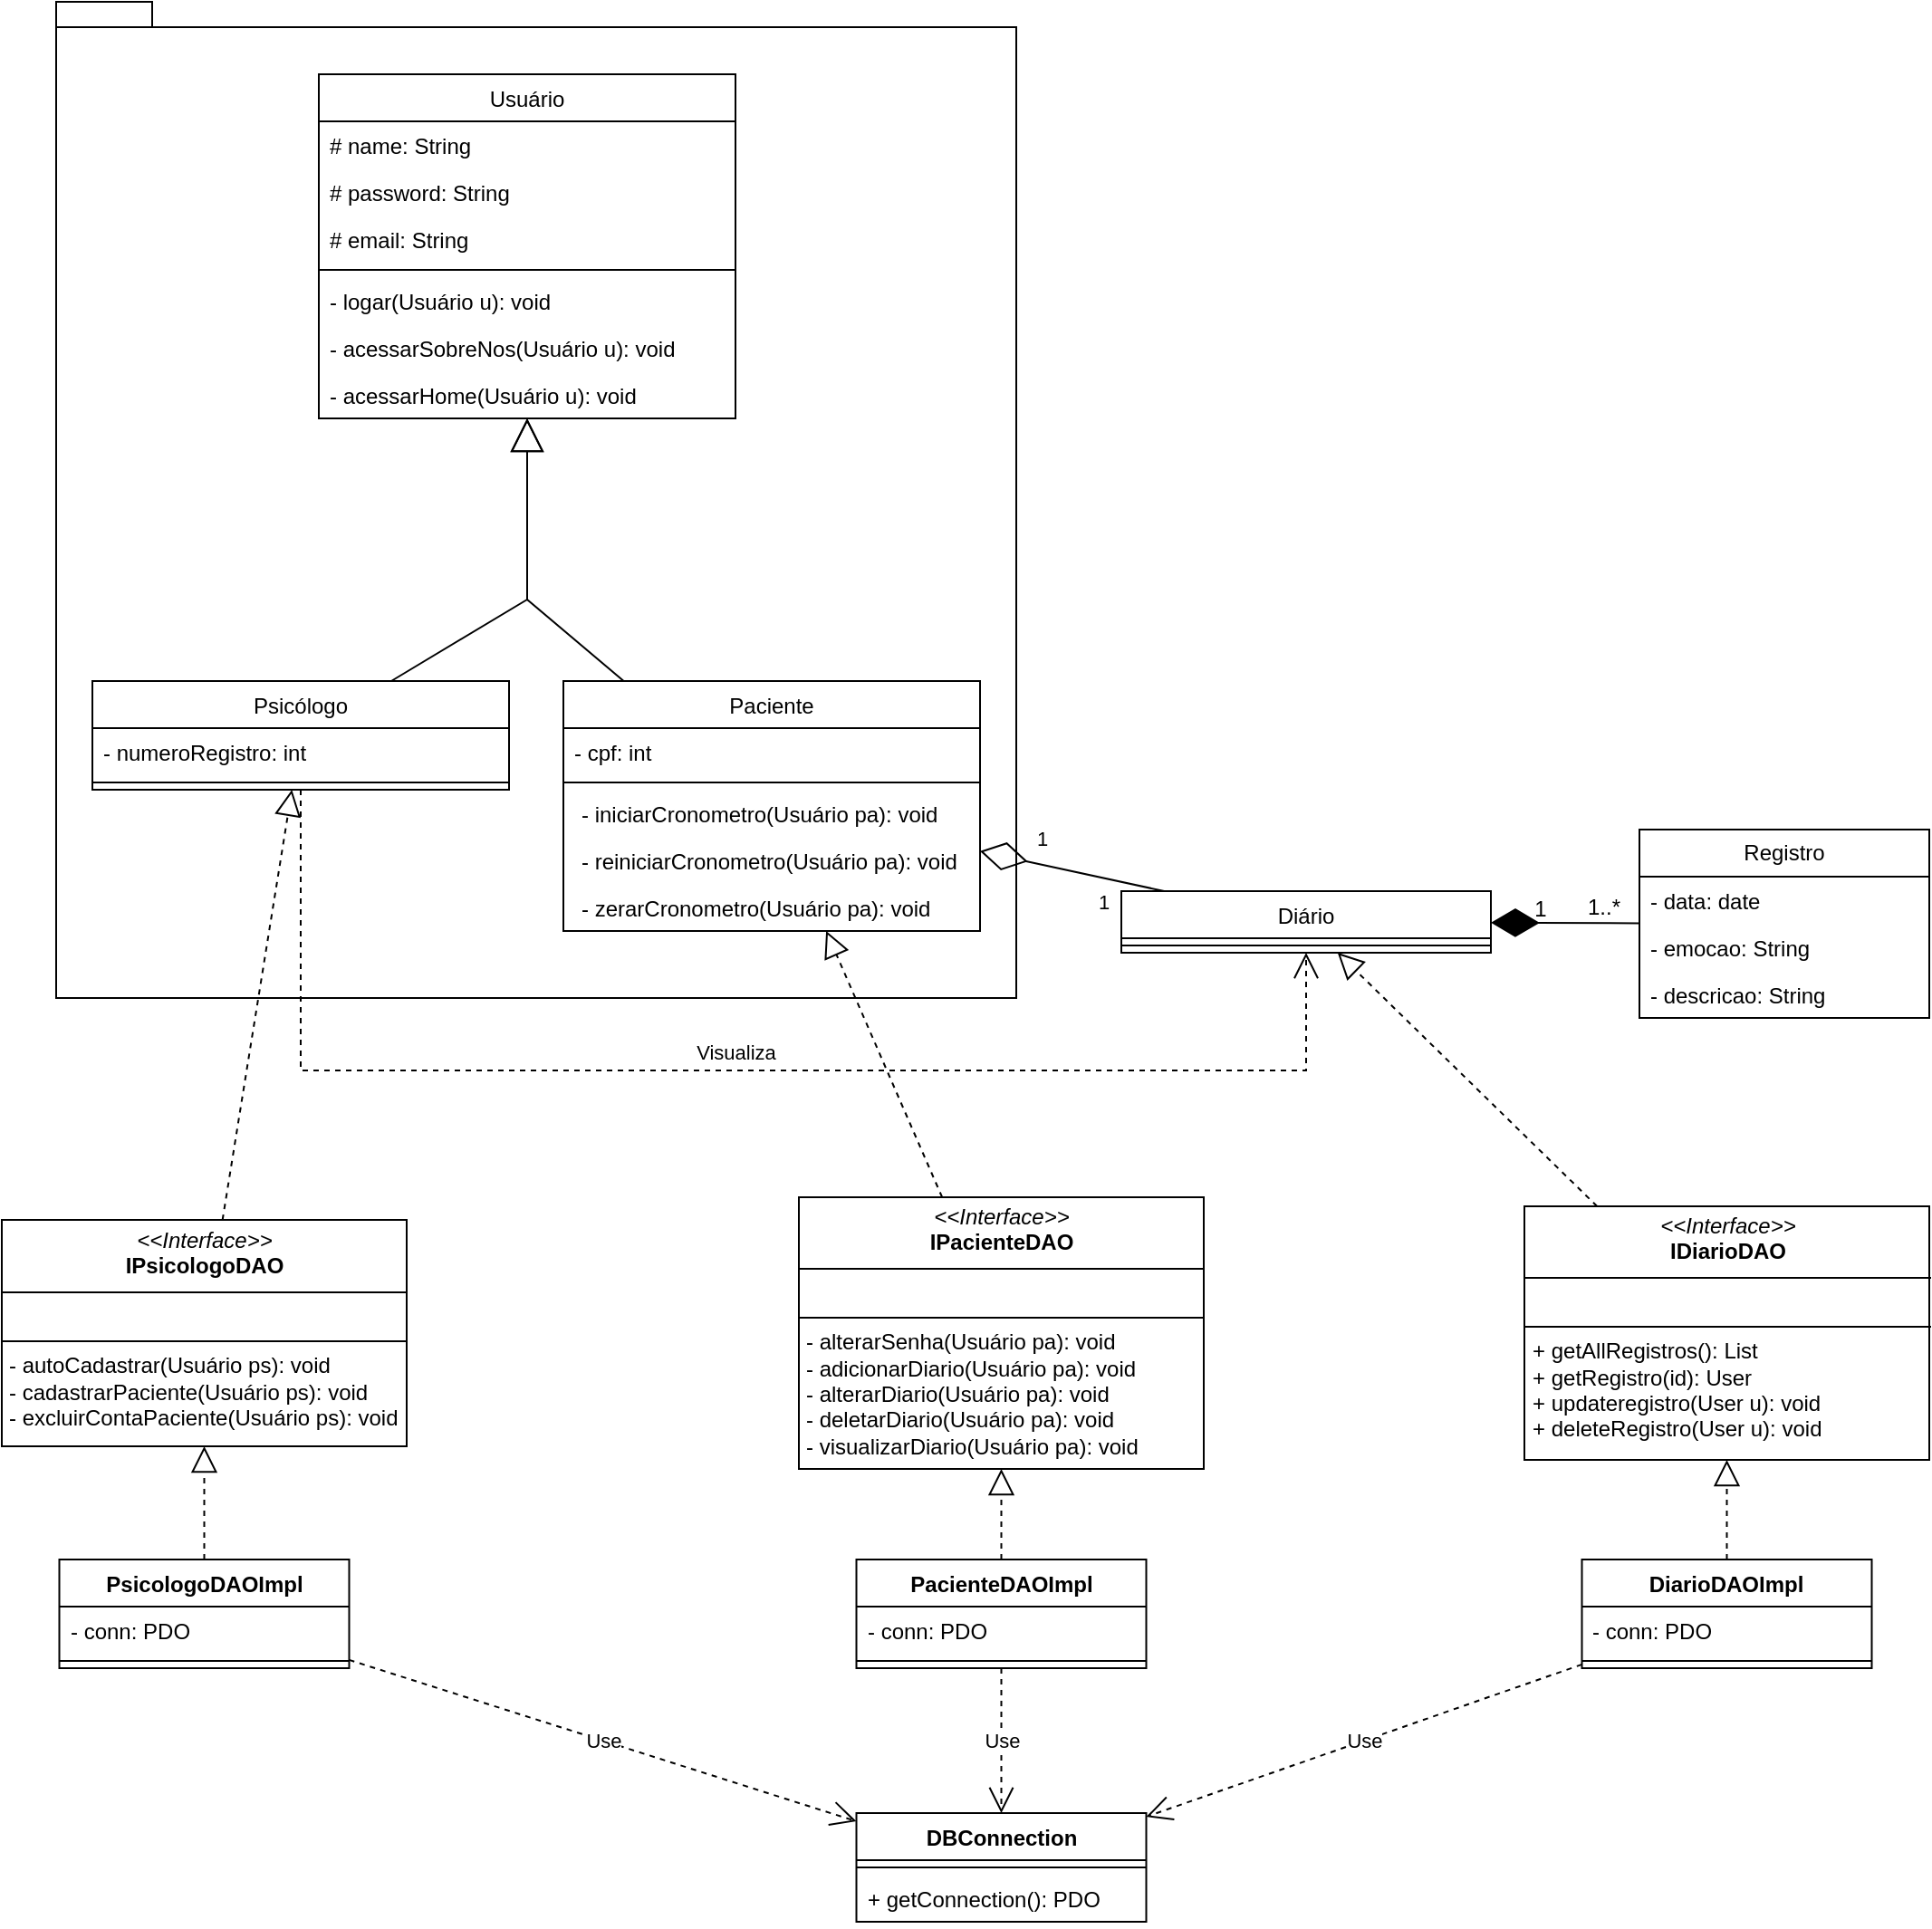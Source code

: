 <mxfile version="24.6.4" type="github">
  <diagram name="Página-1" id="_Aw1nPuLecOlaeks3R-N">
    <mxGraphModel dx="2065" dy="678" grid="1" gridSize="10" guides="1" tooltips="1" connect="1" arrows="1" fold="1" page="1" pageScale="1" pageWidth="827" pageHeight="1169" math="0" shadow="0">
      <root>
        <mxCell id="0" />
        <mxCell id="1" parent="0" />
        <mxCell id="h7Jq9w4hkz23pSaPRMlt-83" value="" style="shape=folder;fontStyle=1;spacingTop=10;tabWidth=40;tabHeight=14;tabPosition=left;html=1;whiteSpace=wrap;" parent="1" vertex="1">
          <mxGeometry x="-160" y="10" width="530" height="550" as="geometry" />
        </mxCell>
        <mxCell id="h7Jq9w4hkz23pSaPRMlt-33" value="" style="endArrow=block;endSize=16;endFill=0;html=1;rounded=0;" parent="1" source="BuMtdkC_AGbICXeLpYEw-1" target="h7Jq9w4hkz23pSaPRMlt-73" edge="1">
          <mxGeometry width="160" relative="1" as="geometry">
            <mxPoint x="48.598" y="384" as="sourcePoint" />
            <mxPoint x="100" y="264" as="targetPoint" />
            <Array as="points">
              <mxPoint x="100" y="340" />
            </Array>
          </mxGeometry>
        </mxCell>
        <mxCell id="h7Jq9w4hkz23pSaPRMlt-34" value="" style="endArrow=block;endSize=16;endFill=0;html=1;rounded=0;" parent="1" source="BuMtdkC_AGbICXeLpYEw-9" target="h7Jq9w4hkz23pSaPRMlt-73" edge="1">
          <mxGeometry width="160" relative="1" as="geometry">
            <mxPoint x="142.632" y="385" as="sourcePoint" />
            <mxPoint x="100" y="264" as="targetPoint" />
            <Array as="points">
              <mxPoint x="100" y="340" />
            </Array>
          </mxGeometry>
        </mxCell>
        <mxCell id="h7Jq9w4hkz23pSaPRMlt-38" value="" style="endArrow=diamondThin;endFill=0;endSize=24;html=1;rounded=0;" parent="1" source="BuMtdkC_AGbICXeLpYEw-20" target="BuMtdkC_AGbICXeLpYEw-9" edge="1">
          <mxGeometry width="160" relative="1" as="geometry">
            <mxPoint x="440" y="495.373" as="sourcePoint" />
            <mxPoint x="350" y="483.475" as="targetPoint" />
          </mxGeometry>
        </mxCell>
        <mxCell id="h7Jq9w4hkz23pSaPRMlt-39" value="1" style="edgeLabel;html=1;align=center;verticalAlign=middle;resizable=0;points=[];" parent="h7Jq9w4hkz23pSaPRMlt-38" vertex="1" connectable="0">
          <mxGeometry x="0.65" y="-12" relative="1" as="geometry">
            <mxPoint x="14" y="1" as="offset" />
          </mxGeometry>
        </mxCell>
        <mxCell id="h7Jq9w4hkz23pSaPRMlt-42" value="Registro" style="swimlane;fontStyle=0;childLayout=stackLayout;horizontal=1;startSize=26;fillColor=none;horizontalStack=0;resizeParent=1;resizeParentMax=0;resizeLast=0;collapsible=1;marginBottom=0;whiteSpace=wrap;html=1;" parent="1" vertex="1">
          <mxGeometry x="714" y="467" width="160" height="104" as="geometry">
            <mxRectangle x="10" y="230" width="80" height="30" as="alternateBounds" />
          </mxGeometry>
        </mxCell>
        <mxCell id="h7Jq9w4hkz23pSaPRMlt-43" value="- data&lt;span style=&quot;background-color: initial;&quot;&gt;: date&lt;/span&gt;" style="text;strokeColor=none;fillColor=none;align=left;verticalAlign=top;spacingLeft=4;spacingRight=4;overflow=hidden;rotatable=0;points=[[0,0.5],[1,0.5]];portConstraint=eastwest;whiteSpace=wrap;html=1;" parent="h7Jq9w4hkz23pSaPRMlt-42" vertex="1">
          <mxGeometry y="26" width="160" height="26" as="geometry" />
        </mxCell>
        <mxCell id="h7Jq9w4hkz23pSaPRMlt-44" value="- emocao&lt;span style=&quot;background-color: initial;&quot;&gt;: String&lt;/span&gt;" style="text;strokeColor=none;fillColor=none;align=left;verticalAlign=top;spacingLeft=4;spacingRight=4;overflow=hidden;rotatable=0;points=[[0,0.5],[1,0.5]];portConstraint=eastwest;whiteSpace=wrap;html=1;" parent="h7Jq9w4hkz23pSaPRMlt-42" vertex="1">
          <mxGeometry y="52" width="160" height="26" as="geometry" />
        </mxCell>
        <mxCell id="h7Jq9w4hkz23pSaPRMlt-45" value="- descricao&lt;span style=&quot;background-color: initial;&quot;&gt;: String&lt;/span&gt;" style="text;strokeColor=none;fillColor=none;align=left;verticalAlign=top;spacingLeft=4;spacingRight=4;overflow=hidden;rotatable=0;points=[[0,0.5],[1,0.5]];portConstraint=eastwest;whiteSpace=wrap;html=1;" parent="h7Jq9w4hkz23pSaPRMlt-42" vertex="1">
          <mxGeometry y="78" width="160" height="26" as="geometry" />
        </mxCell>
        <mxCell id="h7Jq9w4hkz23pSaPRMlt-46" value="1..*" style="text;html=1;align=center;verticalAlign=middle;resizable=0;points=[];autosize=1;strokeColor=none;fillColor=none;" parent="1" vertex="1">
          <mxGeometry x="674" y="495" width="40" height="30" as="geometry" />
        </mxCell>
        <mxCell id="h7Jq9w4hkz23pSaPRMlt-73" value="&lt;span style=&quot;font-weight: 400;&quot;&gt;Usuário&lt;/span&gt;" style="swimlane;fontStyle=1;align=center;verticalAlign=top;childLayout=stackLayout;horizontal=1;startSize=26;horizontalStack=0;resizeParent=1;resizeParentMax=0;resizeLast=0;collapsible=1;marginBottom=0;whiteSpace=wrap;html=1;" parent="1" vertex="1">
          <mxGeometry x="-15" y="50" width="230" height="190" as="geometry" />
        </mxCell>
        <mxCell id="h7Jq9w4hkz23pSaPRMlt-79" value="# name: String" style="text;strokeColor=none;fillColor=none;align=left;verticalAlign=top;spacingLeft=4;spacingRight=4;overflow=hidden;rotatable=0;points=[[0,0.5],[1,0.5]];portConstraint=eastwest;whiteSpace=wrap;html=1;" parent="h7Jq9w4hkz23pSaPRMlt-73" vertex="1">
          <mxGeometry y="26" width="230" height="26" as="geometry" />
        </mxCell>
        <mxCell id="h7Jq9w4hkz23pSaPRMlt-81" value="# password&lt;span style=&quot;background-color: initial;&quot;&gt;: String&lt;/span&gt;" style="text;strokeColor=none;fillColor=none;align=left;verticalAlign=top;spacingLeft=4;spacingRight=4;overflow=hidden;rotatable=0;points=[[0,0.5],[1,0.5]];portConstraint=eastwest;whiteSpace=wrap;html=1;" parent="h7Jq9w4hkz23pSaPRMlt-73" vertex="1">
          <mxGeometry y="52" width="230" height="26" as="geometry" />
        </mxCell>
        <mxCell id="h7Jq9w4hkz23pSaPRMlt-80" value="# email: String" style="text;strokeColor=none;fillColor=none;align=left;verticalAlign=top;spacingLeft=4;spacingRight=4;overflow=hidden;rotatable=0;points=[[0,0.5],[1,0.5]];portConstraint=eastwest;whiteSpace=wrap;html=1;" parent="h7Jq9w4hkz23pSaPRMlt-73" vertex="1">
          <mxGeometry y="78" width="230" height="26" as="geometry" />
        </mxCell>
        <mxCell id="h7Jq9w4hkz23pSaPRMlt-75" value="" style="line;strokeWidth=1;fillColor=none;align=left;verticalAlign=middle;spacingTop=-1;spacingLeft=3;spacingRight=3;rotatable=0;labelPosition=right;points=[];portConstraint=eastwest;strokeColor=inherit;" parent="h7Jq9w4hkz23pSaPRMlt-73" vertex="1">
          <mxGeometry y="104" width="230" height="8" as="geometry" />
        </mxCell>
        <mxCell id="68EFqyv2yR13PmpMGRJy-2" value="- logar(Usuário u): void" style="text;strokeColor=none;fillColor=none;align=left;verticalAlign=top;spacingLeft=4;spacingRight=4;overflow=hidden;rotatable=0;points=[[0,0.5],[1,0.5]];portConstraint=eastwest;whiteSpace=wrap;html=1;" parent="h7Jq9w4hkz23pSaPRMlt-73" vertex="1">
          <mxGeometry y="112" width="230" height="26" as="geometry" />
        </mxCell>
        <mxCell id="9gw6BSrISsGBFfLSzz2E-1" value="- acessarSobreNos(Usuário u): void" style="text;strokeColor=none;fillColor=none;align=left;verticalAlign=top;spacingLeft=4;spacingRight=4;overflow=hidden;rotatable=0;points=[[0,0.5],[1,0.5]];portConstraint=eastwest;whiteSpace=wrap;html=1;" parent="h7Jq9w4hkz23pSaPRMlt-73" vertex="1">
          <mxGeometry y="138" width="230" height="26" as="geometry" />
        </mxCell>
        <mxCell id="9gw6BSrISsGBFfLSzz2E-2" value="- acessarHome(Usuário u): void" style="text;strokeColor=none;fillColor=none;align=left;verticalAlign=top;spacingLeft=4;spacingRight=4;overflow=hidden;rotatable=0;points=[[0,0.5],[1,0.5]];portConstraint=eastwest;whiteSpace=wrap;html=1;" parent="h7Jq9w4hkz23pSaPRMlt-73" vertex="1">
          <mxGeometry y="164" width="230" height="26" as="geometry" />
        </mxCell>
        <mxCell id="h7Jq9w4hkz23pSaPRMlt-82" value="1" style="edgeLabel;html=1;align=center;verticalAlign=middle;resizable=0;points=[];" parent="1" vertex="1" connectable="0">
          <mxGeometry x="378" y="507" as="geometry">
            <mxPoint x="40" as="offset" />
          </mxGeometry>
        </mxCell>
        <mxCell id="h7Jq9w4hkz23pSaPRMlt-84" value="" style="endArrow=diamondThin;endFill=1;endSize=24;html=1;rounded=0;" parent="1" source="h7Jq9w4hkz23pSaPRMlt-42" target="BuMtdkC_AGbICXeLpYEw-20" edge="1">
          <mxGeometry width="160" relative="1" as="geometry">
            <mxPoint x="650" y="650" as="sourcePoint" />
            <mxPoint x="620" y="484.308" as="targetPoint" />
          </mxGeometry>
        </mxCell>
        <mxCell id="h7Jq9w4hkz23pSaPRMlt-85" value="Visualiza" style="endArrow=open;endSize=12;dashed=1;html=1;rounded=0;" parent="1" source="BuMtdkC_AGbICXeLpYEw-1" target="BuMtdkC_AGbICXeLpYEw-20" edge="1">
          <mxGeometry x="0.019" y="10" width="160" relative="1" as="geometry">
            <mxPoint x="-25" y="510" as="sourcePoint" />
            <mxPoint x="530" y="535" as="targetPoint" />
            <Array as="points">
              <mxPoint x="-25" y="600" />
              <mxPoint x="530" y="600" />
            </Array>
            <mxPoint as="offset" />
          </mxGeometry>
        </mxCell>
        <mxCell id="68EFqyv2yR13PmpMGRJy-3" value="1" style="text;html=1;align=center;verticalAlign=middle;resizable=0;points=[];autosize=1;strokeColor=none;fillColor=none;" parent="1" vertex="1">
          <mxGeometry x="644" y="496" width="30" height="30" as="geometry" />
        </mxCell>
        <mxCell id="BuMtdkC_AGbICXeLpYEw-1" value="&lt;span style=&quot;font-weight: 400;&quot;&gt;Psicólogo&lt;/span&gt;" style="swimlane;fontStyle=1;align=center;verticalAlign=top;childLayout=stackLayout;horizontal=1;startSize=26;horizontalStack=0;resizeParent=1;resizeParentMax=0;resizeLast=0;collapsible=1;marginBottom=0;whiteSpace=wrap;html=1;" parent="1" vertex="1">
          <mxGeometry x="-140" y="385" width="230" height="60" as="geometry" />
        </mxCell>
        <mxCell id="BuMtdkC_AGbICXeLpYEw-2" value="- numeroRegistro: int" style="text;strokeColor=none;fillColor=none;align=left;verticalAlign=top;spacingLeft=4;spacingRight=4;overflow=hidden;rotatable=0;points=[[0,0.5],[1,0.5]];portConstraint=eastwest;whiteSpace=wrap;html=1;" parent="BuMtdkC_AGbICXeLpYEw-1" vertex="1">
          <mxGeometry y="26" width="230" height="26" as="geometry" />
        </mxCell>
        <mxCell id="BuMtdkC_AGbICXeLpYEw-5" value="" style="line;strokeWidth=1;fillColor=none;align=left;verticalAlign=middle;spacingTop=-1;spacingLeft=3;spacingRight=3;rotatable=0;labelPosition=right;points=[];portConstraint=eastwest;strokeColor=inherit;" parent="BuMtdkC_AGbICXeLpYEw-1" vertex="1">
          <mxGeometry y="52" width="230" height="8" as="geometry" />
        </mxCell>
        <mxCell id="BuMtdkC_AGbICXeLpYEw-9" value="&lt;span style=&quot;font-weight: 400;&quot;&gt;Paciente&lt;/span&gt;" style="swimlane;fontStyle=1;align=center;verticalAlign=top;childLayout=stackLayout;horizontal=1;startSize=26;horizontalStack=0;resizeParent=1;resizeParentMax=0;resizeLast=0;collapsible=1;marginBottom=0;whiteSpace=wrap;html=1;" parent="1" vertex="1">
          <mxGeometry x="120" y="385" width="230" height="138" as="geometry" />
        </mxCell>
        <mxCell id="BuMtdkC_AGbICXeLpYEw-10" value="- cpf&lt;span style=&quot;background-color: initial;&quot;&gt;: int&lt;/span&gt;" style="text;strokeColor=none;fillColor=none;align=left;verticalAlign=top;spacingLeft=4;spacingRight=4;overflow=hidden;rotatable=0;points=[[0,0.5],[1,0.5]];portConstraint=eastwest;whiteSpace=wrap;html=1;" parent="BuMtdkC_AGbICXeLpYEw-9" vertex="1">
          <mxGeometry y="26" width="230" height="26" as="geometry" />
        </mxCell>
        <mxCell id="BuMtdkC_AGbICXeLpYEw-11" value="" style="line;strokeWidth=1;fillColor=none;align=left;verticalAlign=middle;spacingTop=-1;spacingLeft=3;spacingRight=3;rotatable=0;labelPosition=right;points=[];portConstraint=eastwest;strokeColor=inherit;" parent="BuMtdkC_AGbICXeLpYEw-9" vertex="1">
          <mxGeometry y="52" width="230" height="8" as="geometry" />
        </mxCell>
        <mxCell id="BuMtdkC_AGbICXeLpYEw-13" value="&lt;p style=&quot;margin: 0px 0px 0px 4px;&quot;&gt;&lt;span style=&quot;background-color: initial;&quot;&gt;- iniciarCronometro(Usuário pa): void&lt;/span&gt;&lt;/p&gt;" style="text;strokeColor=none;fillColor=none;align=left;verticalAlign=top;spacingLeft=4;spacingRight=4;overflow=hidden;rotatable=0;points=[[0,0.5],[1,0.5]];portConstraint=eastwest;whiteSpace=wrap;html=1;" parent="BuMtdkC_AGbICXeLpYEw-9" vertex="1">
          <mxGeometry y="60" width="230" height="26" as="geometry" />
        </mxCell>
        <mxCell id="BuMtdkC_AGbICXeLpYEw-16" value="&lt;p style=&quot;margin: 0px 0px 0px 4px;&quot;&gt;- reiniciarCronometro(Usuário pa): void&lt;/p&gt;" style="text;strokeColor=none;fillColor=none;align=left;verticalAlign=top;spacingLeft=4;spacingRight=4;overflow=hidden;rotatable=0;points=[[0,0.5],[1,0.5]];portConstraint=eastwest;whiteSpace=wrap;html=1;" parent="BuMtdkC_AGbICXeLpYEw-9" vertex="1">
          <mxGeometry y="86" width="230" height="26" as="geometry" />
        </mxCell>
        <mxCell id="BuMtdkC_AGbICXeLpYEw-14" value="&lt;p style=&quot;margin: 0px 0px 0px 4px;&quot;&gt;- zerarCronometro(Usuário pa): void&lt;/p&gt;" style="text;strokeColor=none;fillColor=none;align=left;verticalAlign=top;spacingLeft=4;spacingRight=4;overflow=hidden;rotatable=0;points=[[0,0.5],[1,0.5]];portConstraint=eastwest;whiteSpace=wrap;html=1;" parent="BuMtdkC_AGbICXeLpYEw-9" vertex="1">
          <mxGeometry y="112" width="230" height="26" as="geometry" />
        </mxCell>
        <mxCell id="BuMtdkC_AGbICXeLpYEw-20" value="&lt;span style=&quot;font-weight: 400;&quot;&gt;Diário&lt;/span&gt;" style="swimlane;fontStyle=1;align=center;verticalAlign=top;childLayout=stackLayout;horizontal=1;startSize=26;horizontalStack=0;resizeParent=1;resizeParentMax=0;resizeLast=0;collapsible=1;marginBottom=0;whiteSpace=wrap;html=1;" parent="1" vertex="1">
          <mxGeometry x="428" y="501" width="204" height="34" as="geometry" />
        </mxCell>
        <mxCell id="BuMtdkC_AGbICXeLpYEw-22" value="" style="line;strokeWidth=1;fillColor=none;align=left;verticalAlign=middle;spacingTop=-1;spacingLeft=3;spacingRight=3;rotatable=0;labelPosition=right;points=[];portConstraint=eastwest;strokeColor=inherit;" parent="BuMtdkC_AGbICXeLpYEw-20" vertex="1">
          <mxGeometry y="26" width="204" height="8" as="geometry" />
        </mxCell>
        <mxCell id="BuMtdkC_AGbICXeLpYEw-26" value="DBConnection" style="swimlane;fontStyle=1;align=center;verticalAlign=top;childLayout=stackLayout;horizontal=1;startSize=26;horizontalStack=0;resizeParent=1;resizeParentMax=0;resizeLast=0;collapsible=1;marginBottom=0;whiteSpace=wrap;html=1;" parent="1" vertex="1">
          <mxGeometry x="281.75" y="1010" width="160" height="60" as="geometry" />
        </mxCell>
        <mxCell id="BuMtdkC_AGbICXeLpYEw-28" value="" style="line;strokeWidth=1;fillColor=none;align=left;verticalAlign=middle;spacingTop=-1;spacingLeft=3;spacingRight=3;rotatable=0;labelPosition=right;points=[];portConstraint=eastwest;strokeColor=inherit;" parent="BuMtdkC_AGbICXeLpYEw-26" vertex="1">
          <mxGeometry y="26" width="160" height="8" as="geometry" />
        </mxCell>
        <mxCell id="BuMtdkC_AGbICXeLpYEw-29" value="+ getConnection(): PDO" style="text;strokeColor=none;fillColor=none;align=left;verticalAlign=top;spacingLeft=4;spacingRight=4;overflow=hidden;rotatable=0;points=[[0,0.5],[1,0.5]];portConstraint=eastwest;whiteSpace=wrap;html=1;" parent="BuMtdkC_AGbICXeLpYEw-26" vertex="1">
          <mxGeometry y="34" width="160" height="26" as="geometry" />
        </mxCell>
        <mxCell id="BuMtdkC_AGbICXeLpYEw-30" value="PsicologoDAOImpl" style="swimlane;fontStyle=1;align=center;verticalAlign=top;childLayout=stackLayout;horizontal=1;startSize=26;horizontalStack=0;resizeParent=1;resizeParentMax=0;resizeLast=0;collapsible=1;marginBottom=0;whiteSpace=wrap;html=1;" parent="1" vertex="1">
          <mxGeometry x="-158.25" y="870" width="160" height="60" as="geometry" />
        </mxCell>
        <mxCell id="BuMtdkC_AGbICXeLpYEw-31" value="- conn: PDO" style="text;strokeColor=none;fillColor=none;align=left;verticalAlign=top;spacingLeft=4;spacingRight=4;overflow=hidden;rotatable=0;points=[[0,0.5],[1,0.5]];portConstraint=eastwest;whiteSpace=wrap;html=1;" parent="BuMtdkC_AGbICXeLpYEw-30" vertex="1">
          <mxGeometry y="26" width="160" height="26" as="geometry" />
        </mxCell>
        <mxCell id="BuMtdkC_AGbICXeLpYEw-32" value="" style="line;strokeWidth=1;fillColor=none;align=left;verticalAlign=middle;spacingTop=-1;spacingLeft=3;spacingRight=3;rotatable=0;labelPosition=right;points=[];portConstraint=eastwest;strokeColor=inherit;" parent="BuMtdkC_AGbICXeLpYEw-30" vertex="1">
          <mxGeometry y="52" width="160" height="8" as="geometry" />
        </mxCell>
        <mxCell id="BuMtdkC_AGbICXeLpYEw-34" value="Use" style="endArrow=open;endSize=12;dashed=1;html=1;rounded=0;" parent="1" source="BuMtdkC_AGbICXeLpYEw-30" target="BuMtdkC_AGbICXeLpYEw-26" edge="1">
          <mxGeometry width="160" relative="1" as="geometry">
            <mxPoint x="-163" y="1060" as="sourcePoint" />
            <mxPoint x="-3" y="1060" as="targetPoint" />
          </mxGeometry>
        </mxCell>
        <mxCell id="BuMtdkC_AGbICXeLpYEw-35" value="&lt;p style=&quot;margin:0px;margin-top:4px;text-align:center;&quot;&gt;&lt;i&gt;&amp;lt;&amp;lt;Interface&amp;gt;&amp;gt;&lt;/i&gt;&lt;br&gt;&lt;b&gt;IPsicologoDAO&lt;/b&gt;&lt;/p&gt;&lt;hr size=&quot;1&quot; style=&quot;border-style:solid;&quot;&gt;&lt;p style=&quot;margin:0px;margin-left:4px;&quot;&gt;&lt;br&gt;&lt;/p&gt;&lt;hr size=&quot;1&quot; style=&quot;border-style:solid;&quot;&gt;&lt;p style=&quot;margin:0px;margin-left:4px;&quot;&gt;- autoCadastrar(Usuário ps): void&lt;br&gt;&lt;/p&gt;&lt;p style=&quot;margin:0px;margin-left:4px;&quot;&gt;- cadastrarPaciente(Usuário ps): void&lt;br&gt;&lt;/p&gt;&lt;p style=&quot;margin:0px;margin-left:4px;&quot;&gt;&lt;span style=&quot;background-color: initial;&quot;&gt;- excluirContaPaciente(Usuário ps): void&lt;/span&gt;&lt;br&gt;&lt;/p&gt;" style="verticalAlign=top;align=left;overflow=fill;html=1;whiteSpace=wrap;" parent="1" vertex="1">
          <mxGeometry x="-190" y="682.5" width="223.5" height="125" as="geometry" />
        </mxCell>
        <mxCell id="BuMtdkC_AGbICXeLpYEw-36" value="" style="endArrow=block;dashed=1;endFill=0;endSize=12;html=1;rounded=0;" parent="1" source="BuMtdkC_AGbICXeLpYEw-30" target="BuMtdkC_AGbICXeLpYEw-35" edge="1">
          <mxGeometry width="160" relative="1" as="geometry">
            <mxPoint x="-220" y="850" as="sourcePoint" />
            <mxPoint x="-60" y="850" as="targetPoint" />
          </mxGeometry>
        </mxCell>
        <mxCell id="vwRm-bBmVgYVy7T4dSqP-2" value="" style="endArrow=block;dashed=1;endFill=0;endSize=12;html=1;rounded=0;" edge="1" parent="1" source="BuMtdkC_AGbICXeLpYEw-35" target="BuMtdkC_AGbICXeLpYEw-1">
          <mxGeometry width="160" relative="1" as="geometry">
            <mxPoint x="280" y="600" as="sourcePoint" />
            <mxPoint x="440" y="600" as="targetPoint" />
          </mxGeometry>
        </mxCell>
        <mxCell id="vwRm-bBmVgYVy7T4dSqP-3" value="&lt;p style=&quot;margin:0px;margin-top:4px;text-align:center;&quot;&gt;&lt;i&gt;&amp;lt;&amp;lt;Interface&amp;gt;&amp;gt;&lt;/i&gt;&lt;br&gt;&lt;b&gt;IPacienteDAO&lt;/b&gt;&lt;/p&gt;&lt;hr size=&quot;1&quot; style=&quot;border-style:solid;&quot;&gt;&lt;p style=&quot;margin:0px;margin-left:4px;&quot;&gt;&lt;br&gt;&lt;/p&gt;&lt;hr size=&quot;1&quot; style=&quot;border-style:solid;&quot;&gt;&lt;p style=&quot;margin:0px;margin-left:4px;&quot;&gt;&lt;span style=&quot;background-color: initial;&quot;&gt;- alterarSenha(Usuário pa): void&lt;/span&gt;&lt;/p&gt;&lt;p style=&quot;margin:0px;margin-left:4px;&quot;&gt;&lt;span style=&quot;background-color: initial;&quot;&gt;- adicionarDiario(Usuário pa): void&lt;/span&gt;&lt;/p&gt;&lt;p style=&quot;margin:0px;margin-left:4px;&quot;&gt;- alterarDiario(Usuário pa): void&lt;br&gt;&lt;/p&gt;&lt;p style=&quot;margin:0px;margin-left:4px;&quot;&gt;- deletarDiario(Usuário pa): void&lt;br&gt;&lt;/p&gt;&lt;p style=&quot;margin:0px;margin-left:4px;&quot;&gt;- visualizarDiario(Usuário pa): void&lt;br&gt;&lt;/p&gt;" style="verticalAlign=top;align=left;overflow=fill;html=1;whiteSpace=wrap;" vertex="1" parent="1">
          <mxGeometry x="250" y="670" width="223.5" height="150" as="geometry" />
        </mxCell>
        <mxCell id="vwRm-bBmVgYVy7T4dSqP-4" value="" style="endArrow=block;dashed=1;endFill=0;endSize=12;html=1;rounded=0;" edge="1" parent="1" source="vwRm-bBmVgYVy7T4dSqP-3" target="BuMtdkC_AGbICXeLpYEw-9">
          <mxGeometry width="160" relative="1" as="geometry">
            <mxPoint x="-59" y="760" as="sourcePoint" />
            <mxPoint x="-25" y="533" as="targetPoint" />
          </mxGeometry>
        </mxCell>
        <mxCell id="vwRm-bBmVgYVy7T4dSqP-5" value="PacienteDAOImpl" style="swimlane;fontStyle=1;align=center;verticalAlign=top;childLayout=stackLayout;horizontal=1;startSize=26;horizontalStack=0;resizeParent=1;resizeParentMax=0;resizeLast=0;collapsible=1;marginBottom=0;whiteSpace=wrap;html=1;" vertex="1" parent="1">
          <mxGeometry x="281.75" y="870" width="160" height="60" as="geometry" />
        </mxCell>
        <mxCell id="vwRm-bBmVgYVy7T4dSqP-6" value="- conn: PDO" style="text;strokeColor=none;fillColor=none;align=left;verticalAlign=top;spacingLeft=4;spacingRight=4;overflow=hidden;rotatable=0;points=[[0,0.5],[1,0.5]];portConstraint=eastwest;whiteSpace=wrap;html=1;" vertex="1" parent="vwRm-bBmVgYVy7T4dSqP-5">
          <mxGeometry y="26" width="160" height="26" as="geometry" />
        </mxCell>
        <mxCell id="vwRm-bBmVgYVy7T4dSqP-7" value="" style="line;strokeWidth=1;fillColor=none;align=left;verticalAlign=middle;spacingTop=-1;spacingLeft=3;spacingRight=3;rotatable=0;labelPosition=right;points=[];portConstraint=eastwest;strokeColor=inherit;" vertex="1" parent="vwRm-bBmVgYVy7T4dSqP-5">
          <mxGeometry y="52" width="160" height="8" as="geometry" />
        </mxCell>
        <mxCell id="vwRm-bBmVgYVy7T4dSqP-9" value="" style="endArrow=block;dashed=1;endFill=0;endSize=12;html=1;rounded=0;" edge="1" parent="1" source="vwRm-bBmVgYVy7T4dSqP-5" target="vwRm-bBmVgYVy7T4dSqP-3">
          <mxGeometry width="160" relative="1" as="geometry">
            <mxPoint x="-70" y="960" as="sourcePoint" />
            <mxPoint x="-69" y="805" as="targetPoint" />
          </mxGeometry>
        </mxCell>
        <mxCell id="vwRm-bBmVgYVy7T4dSqP-10" value="Use" style="endArrow=open;endSize=12;dashed=1;html=1;rounded=0;" edge="1" parent="1" source="vwRm-bBmVgYVy7T4dSqP-5" target="BuMtdkC_AGbICXeLpYEw-26">
          <mxGeometry width="160" relative="1" as="geometry">
            <mxPoint x="10" y="990" as="sourcePoint" />
            <mxPoint x="100" y="990" as="targetPoint" />
          </mxGeometry>
        </mxCell>
        <mxCell id="vwRm-bBmVgYVy7T4dSqP-11" value="&lt;p style=&quot;margin:0px;margin-top:4px;text-align:center;&quot;&gt;&lt;i&gt;&amp;lt;&amp;lt;Interface&amp;gt;&amp;gt;&lt;/i&gt;&lt;br&gt;&lt;b&gt;IDiarioDAO&lt;/b&gt;&lt;/p&gt;&lt;hr size=&quot;1&quot; style=&quot;border-style:solid;&quot;&gt;&lt;p style=&quot;margin:0px;margin-left:4px;&quot;&gt;&lt;br&gt;&lt;/p&gt;&lt;hr size=&quot;1&quot; style=&quot;border-style:solid;&quot;&gt;&lt;p style=&quot;margin: 0px 0px 0px 4px;&quot;&gt;+ getAllRegistros(): List&amp;nbsp;&lt;/p&gt;&lt;p style=&quot;margin: 0px 0px 0px 4px;&quot;&gt;+ getRegistro(id): User&amp;nbsp;&lt;/p&gt;&lt;p style=&quot;margin: 0px 0px 0px 4px;&quot;&gt;+ updateregistro(User u): void&amp;nbsp;&lt;/p&gt;&lt;p style=&quot;margin: 0px 0px 0px 4px;&quot;&gt;+ deleteRegistro(User u): void&lt;/p&gt;" style="verticalAlign=top;align=left;overflow=fill;html=1;whiteSpace=wrap;" vertex="1" parent="1">
          <mxGeometry x="650.5" y="675" width="223.5" height="140" as="geometry" />
        </mxCell>
        <mxCell id="vwRm-bBmVgYVy7T4dSqP-12" value="DiarioDAOImpl" style="swimlane;fontStyle=1;align=center;verticalAlign=top;childLayout=stackLayout;horizontal=1;startSize=26;horizontalStack=0;resizeParent=1;resizeParentMax=0;resizeLast=0;collapsible=1;marginBottom=0;whiteSpace=wrap;html=1;" vertex="1" parent="1">
          <mxGeometry x="682.25" y="870" width="160" height="60" as="geometry" />
        </mxCell>
        <mxCell id="vwRm-bBmVgYVy7T4dSqP-13" value="- conn: PDO" style="text;strokeColor=none;fillColor=none;align=left;verticalAlign=top;spacingLeft=4;spacingRight=4;overflow=hidden;rotatable=0;points=[[0,0.5],[1,0.5]];portConstraint=eastwest;whiteSpace=wrap;html=1;" vertex="1" parent="vwRm-bBmVgYVy7T4dSqP-12">
          <mxGeometry y="26" width="160" height="26" as="geometry" />
        </mxCell>
        <mxCell id="vwRm-bBmVgYVy7T4dSqP-14" value="" style="line;strokeWidth=1;fillColor=none;align=left;verticalAlign=middle;spacingTop=-1;spacingLeft=3;spacingRight=3;rotatable=0;labelPosition=right;points=[];portConstraint=eastwest;strokeColor=inherit;" vertex="1" parent="vwRm-bBmVgYVy7T4dSqP-12">
          <mxGeometry y="52" width="160" height="8" as="geometry" />
        </mxCell>
        <mxCell id="vwRm-bBmVgYVy7T4dSqP-15" value="" style="endArrow=block;dashed=1;endFill=0;endSize=12;html=1;rounded=0;" edge="1" parent="1" source="vwRm-bBmVgYVy7T4dSqP-12" target="vwRm-bBmVgYVy7T4dSqP-11">
          <mxGeometry width="160" relative="1" as="geometry">
            <mxPoint x="372" y="880" as="sourcePoint" />
            <mxPoint x="372" y="830" as="targetPoint" />
          </mxGeometry>
        </mxCell>
        <mxCell id="vwRm-bBmVgYVy7T4dSqP-16" value="Use" style="endArrow=open;endSize=12;dashed=1;html=1;rounded=0;" edge="1" parent="1" source="vwRm-bBmVgYVy7T4dSqP-12" target="BuMtdkC_AGbICXeLpYEw-26">
          <mxGeometry width="160" relative="1" as="geometry">
            <mxPoint x="372" y="940" as="sourcePoint" />
            <mxPoint x="372" y="1020" as="targetPoint" />
          </mxGeometry>
        </mxCell>
        <mxCell id="vwRm-bBmVgYVy7T4dSqP-17" value="" style="endArrow=block;dashed=1;endFill=0;endSize=12;html=1;rounded=0;" edge="1" parent="1" source="vwRm-bBmVgYVy7T4dSqP-11" target="BuMtdkC_AGbICXeLpYEw-20">
          <mxGeometry width="160" relative="1" as="geometry">
            <mxPoint x="690" y="710" as="sourcePoint" />
            <mxPoint x="690" y="660" as="targetPoint" />
          </mxGeometry>
        </mxCell>
      </root>
    </mxGraphModel>
  </diagram>
</mxfile>
